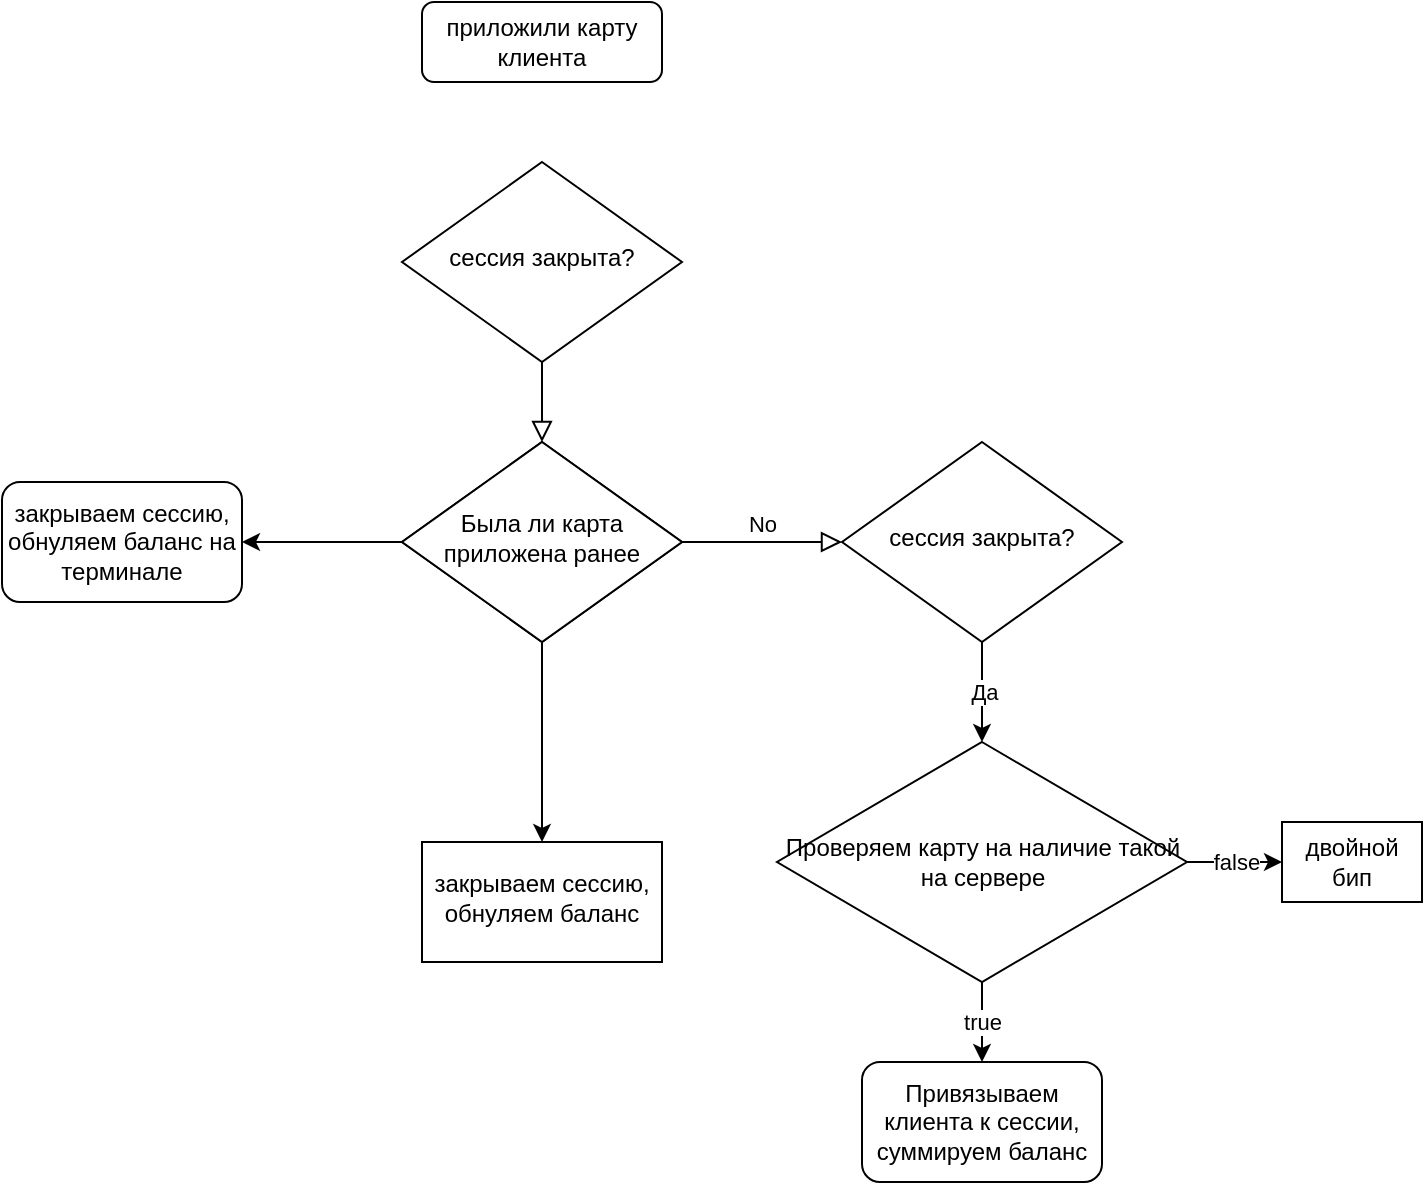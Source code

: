 <mxfile version="13.9.1" type="github">
  <diagram id="C5RBs43oDa-KdzZeNtuy" name="Page-1">
    <mxGraphModel dx="2062" dy="1124" grid="1" gridSize="10" guides="1" tooltips="1" connect="1" arrows="1" fold="1" page="1" pageScale="1" pageWidth="827" pageHeight="1169" math="0" shadow="0">
      <root>
        <mxCell id="WIyWlLk6GJQsqaUBKTNV-0" />
        <mxCell id="WIyWlLk6GJQsqaUBKTNV-1" parent="WIyWlLk6GJQsqaUBKTNV-0" />
        <mxCell id="WIyWlLk6GJQsqaUBKTNV-2" value="" style="rounded=0;html=1;jettySize=auto;orthogonalLoop=1;fontSize=11;endArrow=block;endFill=0;endSize=8;strokeWidth=1;shadow=0;labelBackgroundColor=none;edgeStyle=orthogonalEdgeStyle;exitX=0.5;exitY=1;exitDx=0;exitDy=0;" parent="WIyWlLk6GJQsqaUBKTNV-1" source="KBziLS_tCJsEDJwhUASX-19" target="WIyWlLk6GJQsqaUBKTNV-6" edge="1">
          <mxGeometry relative="1" as="geometry">
            <mxPoint x="360" y="260" as="sourcePoint" />
          </mxGeometry>
        </mxCell>
        <mxCell id="WIyWlLk6GJQsqaUBKTNV-3" value="приложили карту клиента" style="rounded=1;whiteSpace=wrap;html=1;fontSize=12;glass=0;strokeWidth=1;shadow=0;" parent="WIyWlLk6GJQsqaUBKTNV-1" vertex="1">
          <mxGeometry x="300" y="70" width="120" height="40" as="geometry" />
        </mxCell>
        <mxCell id="WIyWlLk6GJQsqaUBKTNV-5" value="No" style="edgeStyle=orthogonalEdgeStyle;rounded=0;html=1;jettySize=auto;orthogonalLoop=1;fontSize=11;endArrow=block;endFill=0;endSize=8;strokeWidth=1;shadow=0;labelBackgroundColor=none;" parent="WIyWlLk6GJQsqaUBKTNV-1" source="WIyWlLk6GJQsqaUBKTNV-6" edge="1">
          <mxGeometry y="10" relative="1" as="geometry">
            <mxPoint as="offset" />
            <mxPoint x="510" y="340" as="targetPoint" />
          </mxGeometry>
        </mxCell>
        <mxCell id="WIyWlLk6GJQsqaUBKTNV-6" value="Была ли карта приложена ранее" style="rhombus;whiteSpace=wrap;html=1;shadow=0;fontFamily=Helvetica;fontSize=12;align=center;strokeWidth=1;spacing=6;spacingTop=-4;" parent="WIyWlLk6GJQsqaUBKTNV-1" vertex="1">
          <mxGeometry x="290" y="290" width="140" height="100" as="geometry" />
        </mxCell>
        <mxCell id="KBziLS_tCJsEDJwhUASX-0" value="" style="endArrow=classic;html=1;exitX=0;exitY=0.5;exitDx=0;exitDy=0;entryX=1;entryY=0.5;entryDx=0;entryDy=0;" parent="WIyWlLk6GJQsqaUBKTNV-1" source="WIyWlLk6GJQsqaUBKTNV-6" target="KBziLS_tCJsEDJwhUASX-1" edge="1">
          <mxGeometry width="50" height="50" relative="1" as="geometry">
            <mxPoint x="190" y="730" as="sourcePoint" />
            <mxPoint x="210" y="340" as="targetPoint" />
          </mxGeometry>
        </mxCell>
        <mxCell id="KBziLS_tCJsEDJwhUASX-1" value="закрываем сессию, обнуляем баланс на терминале" style="rounded=1;whiteSpace=wrap;html=1;" parent="WIyWlLk6GJQsqaUBKTNV-1" vertex="1">
          <mxGeometry x="90" y="310" width="120" height="60" as="geometry" />
        </mxCell>
        <mxCell id="KBziLS_tCJsEDJwhUASX-17" value="" style="edgeStyle=orthogonalEdgeStyle;rounded=0;orthogonalLoop=1;jettySize=auto;html=1;" parent="WIyWlLk6GJQsqaUBKTNV-1" source="KBziLS_tCJsEDJwhUASX-2" target="KBziLS_tCJsEDJwhUASX-16" edge="1">
          <mxGeometry relative="1" as="geometry" />
        </mxCell>
        <mxCell id="KBziLS_tCJsEDJwhUASX-2" value="Была ли карта приложена ранее" style="rhombus;whiteSpace=wrap;html=1;shadow=0;fontFamily=Helvetica;fontSize=12;align=center;strokeWidth=1;spacing=6;spacingTop=-4;" parent="WIyWlLk6GJQsqaUBKTNV-1" vertex="1">
          <mxGeometry x="290" y="290" width="140" height="100" as="geometry" />
        </mxCell>
        <mxCell id="KBziLS_tCJsEDJwhUASX-5" value="&lt;div&gt;Да&lt;/div&gt;" style="edgeStyle=orthogonalEdgeStyle;rounded=0;orthogonalLoop=1;jettySize=auto;html=1;" parent="WIyWlLk6GJQsqaUBKTNV-1" source="KBziLS_tCJsEDJwhUASX-3" edge="1">
          <mxGeometry relative="1" as="geometry">
            <mxPoint x="580" y="440" as="targetPoint" />
          </mxGeometry>
        </mxCell>
        <mxCell id="KBziLS_tCJsEDJwhUASX-3" value="сессия закрыта?" style="rhombus;whiteSpace=wrap;html=1;shadow=0;fontFamily=Helvetica;fontSize=12;align=center;strokeWidth=1;spacing=6;spacingTop=-4;" parent="WIyWlLk6GJQsqaUBKTNV-1" vertex="1">
          <mxGeometry x="510" y="290" width="140" height="100" as="geometry" />
        </mxCell>
        <mxCell id="KBziLS_tCJsEDJwhUASX-7" value="&lt;div&gt;true&lt;/div&gt;" style="edgeStyle=orthogonalEdgeStyle;rounded=0;orthogonalLoop=1;jettySize=auto;html=1;exitX=0.5;exitY=1;exitDx=0;exitDy=0;" parent="WIyWlLk6GJQsqaUBKTNV-1" source="KBziLS_tCJsEDJwhUASX-8" target="KBziLS_tCJsEDJwhUASX-6" edge="1">
          <mxGeometry relative="1" as="geometry">
            <mxPoint x="580" y="480" as="sourcePoint" />
          </mxGeometry>
        </mxCell>
        <mxCell id="KBziLS_tCJsEDJwhUASX-6" value="Привязываем клиента к сессии, суммируем баланс" style="whiteSpace=wrap;html=1;rounded=1;shadow=0;strokeWidth=1;glass=0;" parent="WIyWlLk6GJQsqaUBKTNV-1" vertex="1">
          <mxGeometry x="520" y="600" width="120" height="60" as="geometry" />
        </mxCell>
        <mxCell id="KBziLS_tCJsEDJwhUASX-15" value="false" style="edgeStyle=orthogonalEdgeStyle;rounded=0;orthogonalLoop=1;jettySize=auto;html=1;" parent="WIyWlLk6GJQsqaUBKTNV-1" source="KBziLS_tCJsEDJwhUASX-8" target="KBziLS_tCJsEDJwhUASX-14" edge="1">
          <mxGeometry relative="1" as="geometry" />
        </mxCell>
        <mxCell id="KBziLS_tCJsEDJwhUASX-8" value="Проверяем карту на наличие такой на сервере" style="rhombus;whiteSpace=wrap;html=1;" parent="WIyWlLk6GJQsqaUBKTNV-1" vertex="1">
          <mxGeometry x="477.5" y="440" width="205" height="120" as="geometry" />
        </mxCell>
        <mxCell id="KBziLS_tCJsEDJwhUASX-14" value="двойной бип" style="whiteSpace=wrap;html=1;" parent="WIyWlLk6GJQsqaUBKTNV-1" vertex="1">
          <mxGeometry x="730" y="480" width="70" height="40" as="geometry" />
        </mxCell>
        <mxCell id="KBziLS_tCJsEDJwhUASX-16" value="закрываем сессию, обнуляем баланс" style="whiteSpace=wrap;html=1;shadow=0;strokeWidth=1;spacing=6;spacingTop=-4;" parent="WIyWlLk6GJQsqaUBKTNV-1" vertex="1">
          <mxGeometry x="300" y="490" width="120" height="60" as="geometry" />
        </mxCell>
        <mxCell id="KBziLS_tCJsEDJwhUASX-19" value="сессия закрыта?" style="rhombus;whiteSpace=wrap;html=1;shadow=0;fontFamily=Helvetica;fontSize=12;align=center;strokeWidth=1;spacing=6;spacingTop=-4;" parent="WIyWlLk6GJQsqaUBKTNV-1" vertex="1">
          <mxGeometry x="290" y="150" width="140" height="100" as="geometry" />
        </mxCell>
      </root>
    </mxGraphModel>
  </diagram>
</mxfile>
